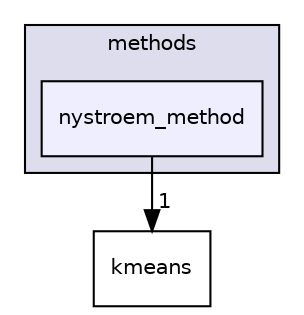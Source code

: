 digraph "src/mlpack/methods/nystroem_method" {
  compound=true
  node [ fontsize="10", fontname="Helvetica"];
  edge [ labelfontsize="10", labelfontname="Helvetica"];
  subgraph clusterdir_2217eda3f3f128182276a15ca80cc98e {
    graph [ bgcolor="#ddddee", pencolor="black", label="methods" fontname="Helvetica", fontsize="10", URL="dir_2217eda3f3f128182276a15ca80cc98e.html"]
  dir_f838e2f36db604327e1b791d256d57c8 [shape=box, label="nystroem_method", style="filled", fillcolor="#eeeeff", pencolor="black", URL="dir_f838e2f36db604327e1b791d256d57c8.html"];
  }
  dir_db48f86cd517b0746c8865c406f00fa6 [shape=box label="kmeans" URL="dir_db48f86cd517b0746c8865c406f00fa6.html"];
  dir_f838e2f36db604327e1b791d256d57c8->dir_db48f86cd517b0746c8865c406f00fa6 [headlabel="1", labeldistance=1.5 headhref="dir_000037_000038.html"];
}
